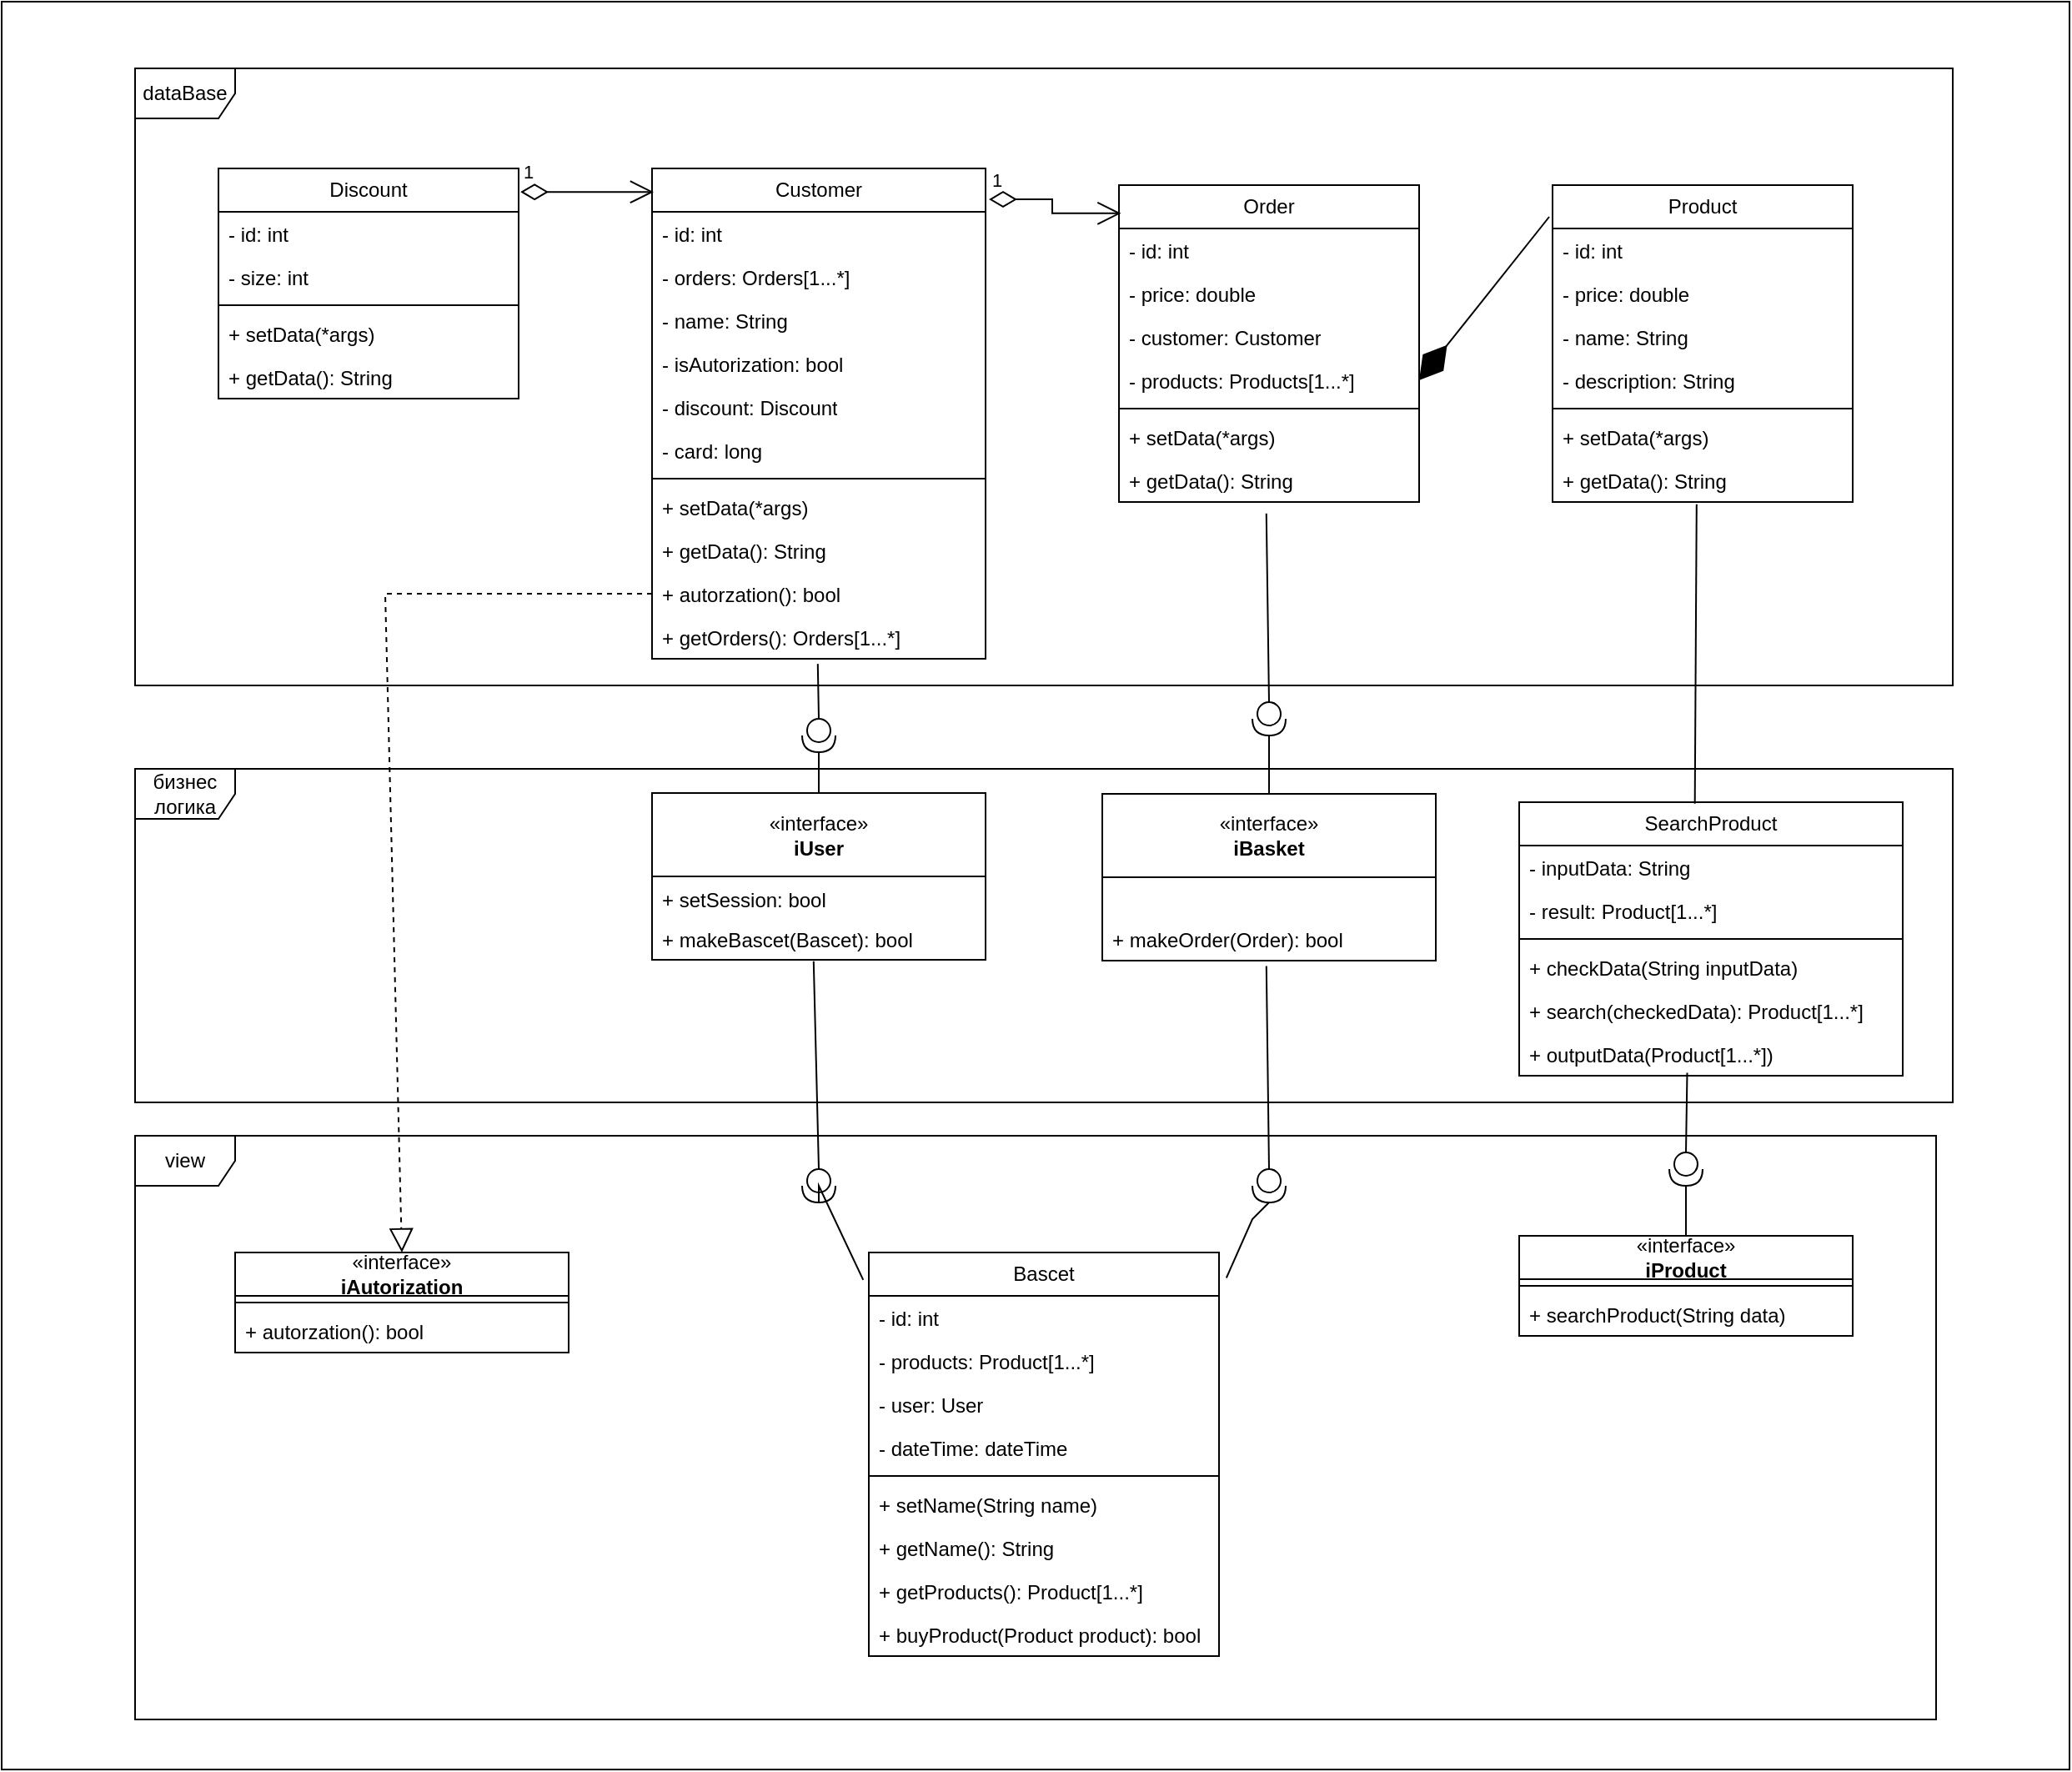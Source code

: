 <mxfile version="22.0.8" type="device">
  <diagram id="C5RBs43oDa-KdzZeNtuy" name="Page-1">
    <mxGraphModel dx="2202" dy="689" grid="1" gridSize="10" guides="1" tooltips="1" connect="1" arrows="1" fold="1" page="1" pageScale="1" pageWidth="827" pageHeight="1169" math="0" shadow="0">
      <root>
        <mxCell id="WIyWlLk6GJQsqaUBKTNV-0" />
        <mxCell id="WIyWlLk6GJQsqaUBKTNV-1" parent="WIyWlLk6GJQsqaUBKTNV-0" />
        <mxCell id="1k38f2_FNBm6MOaM84YK-169" value="" style="html=1;whiteSpace=wrap;" vertex="1" parent="WIyWlLk6GJQsqaUBKTNV-1">
          <mxGeometry x="-350" y="30" width="1240" height="1060" as="geometry" />
        </mxCell>
        <mxCell id="1k38f2_FNBm6MOaM84YK-0" value="Customer" style="swimlane;fontStyle=0;childLayout=stackLayout;horizontal=1;startSize=26;fillColor=none;horizontalStack=0;resizeParent=1;resizeParentMax=0;resizeLast=0;collapsible=1;marginBottom=0;whiteSpace=wrap;html=1;" vertex="1" parent="WIyWlLk6GJQsqaUBKTNV-1">
          <mxGeometry x="40" y="130" width="200" height="294" as="geometry">
            <mxRectangle x="40" y="160" width="70" height="30" as="alternateBounds" />
          </mxGeometry>
        </mxCell>
        <mxCell id="1k38f2_FNBm6MOaM84YK-1" value="- id: int" style="text;strokeColor=none;fillColor=none;align=left;verticalAlign=top;spacingLeft=4;spacingRight=4;overflow=hidden;rotatable=0;points=[[0,0.5],[1,0.5]];portConstraint=eastwest;whiteSpace=wrap;html=1;" vertex="1" parent="1k38f2_FNBm6MOaM84YK-0">
          <mxGeometry y="26" width="200" height="26" as="geometry" />
        </mxCell>
        <mxCell id="1k38f2_FNBm6MOaM84YK-2" value="- orders: Orders[1...*]" style="text;strokeColor=none;fillColor=none;align=left;verticalAlign=top;spacingLeft=4;spacingRight=4;overflow=hidden;rotatable=0;points=[[0,0.5],[1,0.5]];portConstraint=eastwest;whiteSpace=wrap;html=1;" vertex="1" parent="1k38f2_FNBm6MOaM84YK-0">
          <mxGeometry y="52" width="200" height="26" as="geometry" />
        </mxCell>
        <mxCell id="1k38f2_FNBm6MOaM84YK-5" value="- name: String" style="text;strokeColor=none;fillColor=none;align=left;verticalAlign=top;spacingLeft=4;spacingRight=4;overflow=hidden;rotatable=0;points=[[0,0.5],[1,0.5]];portConstraint=eastwest;whiteSpace=wrap;html=1;" vertex="1" parent="1k38f2_FNBm6MOaM84YK-0">
          <mxGeometry y="78" width="200" height="26" as="geometry" />
        </mxCell>
        <mxCell id="1k38f2_FNBm6MOaM84YK-98" value="- isAutorization: bool" style="text;strokeColor=none;fillColor=none;align=left;verticalAlign=top;spacingLeft=4;spacingRight=4;overflow=hidden;rotatable=0;points=[[0,0.5],[1,0.5]];portConstraint=eastwest;whiteSpace=wrap;html=1;" vertex="1" parent="1k38f2_FNBm6MOaM84YK-0">
          <mxGeometry y="104" width="200" height="26" as="geometry" />
        </mxCell>
        <mxCell id="1k38f2_FNBm6MOaM84YK-75" value="- discount: Discount" style="text;strokeColor=none;fillColor=none;align=left;verticalAlign=top;spacingLeft=4;spacingRight=4;overflow=hidden;rotatable=0;points=[[0,0.5],[1,0.5]];portConstraint=eastwest;whiteSpace=wrap;html=1;" vertex="1" parent="1k38f2_FNBm6MOaM84YK-0">
          <mxGeometry y="130" width="200" height="26" as="geometry" />
        </mxCell>
        <mxCell id="1k38f2_FNBm6MOaM84YK-32" value="- card: long" style="text;strokeColor=none;fillColor=none;align=left;verticalAlign=top;spacingLeft=4;spacingRight=4;overflow=hidden;rotatable=0;points=[[0,0.5],[1,0.5]];portConstraint=eastwest;whiteSpace=wrap;html=1;" vertex="1" parent="1k38f2_FNBm6MOaM84YK-0">
          <mxGeometry y="156" width="200" height="26" as="geometry" />
        </mxCell>
        <mxCell id="1k38f2_FNBm6MOaM84YK-4" value="" style="line;strokeWidth=1;fillColor=none;align=left;verticalAlign=middle;spacingTop=-1;spacingLeft=3;spacingRight=3;rotatable=0;labelPosition=right;points=[];portConstraint=eastwest;strokeColor=inherit;" vertex="1" parent="1k38f2_FNBm6MOaM84YK-0">
          <mxGeometry y="182" width="200" height="8" as="geometry" />
        </mxCell>
        <mxCell id="1k38f2_FNBm6MOaM84YK-76" value="+ setData(*args)" style="text;strokeColor=none;fillColor=none;align=left;verticalAlign=top;spacingLeft=4;spacingRight=4;overflow=hidden;rotatable=0;points=[[0,0.5],[1,0.5]];portConstraint=eastwest;whiteSpace=wrap;html=1;" vertex="1" parent="1k38f2_FNBm6MOaM84YK-0">
          <mxGeometry y="190" width="200" height="26" as="geometry" />
        </mxCell>
        <mxCell id="1k38f2_FNBm6MOaM84YK-77" value="+ getData(): String" style="text;strokeColor=none;fillColor=none;align=left;verticalAlign=top;spacingLeft=4;spacingRight=4;overflow=hidden;rotatable=0;points=[[0,0.5],[1,0.5]];portConstraint=eastwest;whiteSpace=wrap;html=1;" vertex="1" parent="1k38f2_FNBm6MOaM84YK-0">
          <mxGeometry y="216" width="200" height="26" as="geometry" />
        </mxCell>
        <mxCell id="1k38f2_FNBm6MOaM84YK-112" value="+ autorzation(): bool" style="text;strokeColor=none;fillColor=none;align=left;verticalAlign=top;spacingLeft=4;spacingRight=4;overflow=hidden;rotatable=0;points=[[0,0.5],[1,0.5]];portConstraint=eastwest;whiteSpace=wrap;html=1;" vertex="1" parent="1k38f2_FNBm6MOaM84YK-0">
          <mxGeometry y="242" width="200" height="26" as="geometry" />
        </mxCell>
        <mxCell id="1k38f2_FNBm6MOaM84YK-8" value="+ getOrders(): Orders[1...*]" style="text;strokeColor=none;fillColor=none;align=left;verticalAlign=top;spacingLeft=4;spacingRight=4;overflow=hidden;rotatable=0;points=[[0,0.5],[1,0.5]];portConstraint=eastwest;whiteSpace=wrap;html=1;" vertex="1" parent="1k38f2_FNBm6MOaM84YK-0">
          <mxGeometry y="268" width="200" height="26" as="geometry" />
        </mxCell>
        <mxCell id="1k38f2_FNBm6MOaM84YK-9" value="Product" style="swimlane;fontStyle=0;childLayout=stackLayout;horizontal=1;startSize=26;fillColor=none;horizontalStack=0;resizeParent=1;resizeParentMax=0;resizeLast=0;collapsible=1;marginBottom=0;whiteSpace=wrap;html=1;" vertex="1" parent="WIyWlLk6GJQsqaUBKTNV-1">
          <mxGeometry x="580" y="140" width="180" height="190" as="geometry">
            <mxRectangle x="40" y="160" width="70" height="30" as="alternateBounds" />
          </mxGeometry>
        </mxCell>
        <mxCell id="1k38f2_FNBm6MOaM84YK-10" value="- id: int" style="text;strokeColor=none;fillColor=none;align=left;verticalAlign=top;spacingLeft=4;spacingRight=4;overflow=hidden;rotatable=0;points=[[0,0.5],[1,0.5]];portConstraint=eastwest;whiteSpace=wrap;html=1;" vertex="1" parent="1k38f2_FNBm6MOaM84YK-9">
          <mxGeometry y="26" width="180" height="26" as="geometry" />
        </mxCell>
        <mxCell id="1k38f2_FNBm6MOaM84YK-11" value="- price: double" style="text;strokeColor=none;fillColor=none;align=left;verticalAlign=top;spacingLeft=4;spacingRight=4;overflow=hidden;rotatable=0;points=[[0,0.5],[1,0.5]];portConstraint=eastwest;whiteSpace=wrap;html=1;" vertex="1" parent="1k38f2_FNBm6MOaM84YK-9">
          <mxGeometry y="52" width="180" height="26" as="geometry" />
        </mxCell>
        <mxCell id="1k38f2_FNBm6MOaM84YK-12" value="- name: String" style="text;strokeColor=none;fillColor=none;align=left;verticalAlign=top;spacingLeft=4;spacingRight=4;overflow=hidden;rotatable=0;points=[[0,0.5],[1,0.5]];portConstraint=eastwest;whiteSpace=wrap;html=1;" vertex="1" parent="1k38f2_FNBm6MOaM84YK-9">
          <mxGeometry y="78" width="180" height="26" as="geometry" />
        </mxCell>
        <mxCell id="1k38f2_FNBm6MOaM84YK-18" value="- description: String" style="text;strokeColor=none;fillColor=none;align=left;verticalAlign=top;spacingLeft=4;spacingRight=4;overflow=hidden;rotatable=0;points=[[0,0.5],[1,0.5]];portConstraint=eastwest;whiteSpace=wrap;html=1;" vertex="1" parent="1k38f2_FNBm6MOaM84YK-9">
          <mxGeometry y="104" width="180" height="26" as="geometry" />
        </mxCell>
        <mxCell id="1k38f2_FNBm6MOaM84YK-13" value="" style="line;strokeWidth=1;fillColor=none;align=left;verticalAlign=middle;spacingTop=-1;spacingLeft=3;spacingRight=3;rotatable=0;labelPosition=right;points=[];portConstraint=eastwest;strokeColor=inherit;" vertex="1" parent="1k38f2_FNBm6MOaM84YK-9">
          <mxGeometry y="130" width="180" height="8" as="geometry" />
        </mxCell>
        <mxCell id="1k38f2_FNBm6MOaM84YK-14" value="+ setData(*args)" style="text;strokeColor=none;fillColor=none;align=left;verticalAlign=top;spacingLeft=4;spacingRight=4;overflow=hidden;rotatable=0;points=[[0,0.5],[1,0.5]];portConstraint=eastwest;whiteSpace=wrap;html=1;" vertex="1" parent="1k38f2_FNBm6MOaM84YK-9">
          <mxGeometry y="138" width="180" height="26" as="geometry" />
        </mxCell>
        <mxCell id="1k38f2_FNBm6MOaM84YK-15" value="+ getData(): String" style="text;strokeColor=none;fillColor=none;align=left;verticalAlign=top;spacingLeft=4;spacingRight=4;overflow=hidden;rotatable=0;points=[[0,0.5],[1,0.5]];portConstraint=eastwest;whiteSpace=wrap;html=1;" vertex="1" parent="1k38f2_FNBm6MOaM84YK-9">
          <mxGeometry y="164" width="180" height="26" as="geometry" />
        </mxCell>
        <mxCell id="1k38f2_FNBm6MOaM84YK-22" value="Bascet" style="swimlane;fontStyle=0;childLayout=stackLayout;horizontal=1;startSize=26;fillColor=none;horizontalStack=0;resizeParent=1;resizeParentMax=0;resizeLast=0;collapsible=1;marginBottom=0;whiteSpace=wrap;html=1;" vertex="1" parent="WIyWlLk6GJQsqaUBKTNV-1">
          <mxGeometry x="170" y="780" width="210" height="242" as="geometry">
            <mxRectangle x="40" y="160" width="70" height="30" as="alternateBounds" />
          </mxGeometry>
        </mxCell>
        <mxCell id="1k38f2_FNBm6MOaM84YK-23" value="- id: int" style="text;strokeColor=none;fillColor=none;align=left;verticalAlign=top;spacingLeft=4;spacingRight=4;overflow=hidden;rotatable=0;points=[[0,0.5],[1,0.5]];portConstraint=eastwest;whiteSpace=wrap;html=1;" vertex="1" parent="1k38f2_FNBm6MOaM84YK-22">
          <mxGeometry y="26" width="210" height="26" as="geometry" />
        </mxCell>
        <mxCell id="1k38f2_FNBm6MOaM84YK-24" value="- products: Product[1...*]" style="text;strokeColor=none;fillColor=none;align=left;verticalAlign=top;spacingLeft=4;spacingRight=4;overflow=hidden;rotatable=0;points=[[0,0.5],[1,0.5]];portConstraint=eastwest;whiteSpace=wrap;html=1;" vertex="1" parent="1k38f2_FNBm6MOaM84YK-22">
          <mxGeometry y="52" width="210" height="26" as="geometry" />
        </mxCell>
        <mxCell id="1k38f2_FNBm6MOaM84YK-31" value="- user: User" style="text;strokeColor=none;fillColor=none;align=left;verticalAlign=top;spacingLeft=4;spacingRight=4;overflow=hidden;rotatable=0;points=[[0,0.5],[1,0.5]];portConstraint=eastwest;whiteSpace=wrap;html=1;" vertex="1" parent="1k38f2_FNBm6MOaM84YK-22">
          <mxGeometry y="78" width="210" height="26" as="geometry" />
        </mxCell>
        <mxCell id="1k38f2_FNBm6MOaM84YK-25" value="- dateTime: dateTime" style="text;strokeColor=none;fillColor=none;align=left;verticalAlign=top;spacingLeft=4;spacingRight=4;overflow=hidden;rotatable=0;points=[[0,0.5],[1,0.5]];portConstraint=eastwest;whiteSpace=wrap;html=1;" vertex="1" parent="1k38f2_FNBm6MOaM84YK-22">
          <mxGeometry y="104" width="210" height="26" as="geometry" />
        </mxCell>
        <mxCell id="1k38f2_FNBm6MOaM84YK-26" value="" style="line;strokeWidth=1;fillColor=none;align=left;verticalAlign=middle;spacingTop=-1;spacingLeft=3;spacingRight=3;rotatable=0;labelPosition=right;points=[];portConstraint=eastwest;strokeColor=inherit;" vertex="1" parent="1k38f2_FNBm6MOaM84YK-22">
          <mxGeometry y="130" width="210" height="8" as="geometry" />
        </mxCell>
        <mxCell id="1k38f2_FNBm6MOaM84YK-27" value="+ setName(String name)" style="text;strokeColor=none;fillColor=none;align=left;verticalAlign=top;spacingLeft=4;spacingRight=4;overflow=hidden;rotatable=0;points=[[0,0.5],[1,0.5]];portConstraint=eastwest;whiteSpace=wrap;html=1;" vertex="1" parent="1k38f2_FNBm6MOaM84YK-22">
          <mxGeometry y="138" width="210" height="26" as="geometry" />
        </mxCell>
        <mxCell id="1k38f2_FNBm6MOaM84YK-28" value="+ getName(): String" style="text;strokeColor=none;fillColor=none;align=left;verticalAlign=top;spacingLeft=4;spacingRight=4;overflow=hidden;rotatable=0;points=[[0,0.5],[1,0.5]];portConstraint=eastwest;whiteSpace=wrap;html=1;" vertex="1" parent="1k38f2_FNBm6MOaM84YK-22">
          <mxGeometry y="164" width="210" height="26" as="geometry" />
        </mxCell>
        <mxCell id="1k38f2_FNBm6MOaM84YK-29" value="+ getProducts(): Product[1...*]" style="text;strokeColor=none;fillColor=none;align=left;verticalAlign=top;spacingLeft=4;spacingRight=4;overflow=hidden;rotatable=0;points=[[0,0.5],[1,0.5]];portConstraint=eastwest;whiteSpace=wrap;html=1;" vertex="1" parent="1k38f2_FNBm6MOaM84YK-22">
          <mxGeometry y="190" width="210" height="26" as="geometry" />
        </mxCell>
        <mxCell id="1k38f2_FNBm6MOaM84YK-30" value="+ buyProduct(Product product): bool" style="text;strokeColor=none;fillColor=none;align=left;verticalAlign=top;spacingLeft=4;spacingRight=4;overflow=hidden;rotatable=0;points=[[0,0.5],[1,0.5]];portConstraint=eastwest;whiteSpace=wrap;html=1;" vertex="1" parent="1k38f2_FNBm6MOaM84YK-22">
          <mxGeometry y="216" width="210" height="26" as="geometry" />
        </mxCell>
        <mxCell id="1k38f2_FNBm6MOaM84YK-43" value="" style="group" vertex="1" connectable="0" parent="WIyWlLk6GJQsqaUBKTNV-1">
          <mxGeometry x="40" y="504.5" width="300" height="100" as="geometry" />
        </mxCell>
        <mxCell id="1k38f2_FNBm6MOaM84YK-39" value="«interface»&lt;br&gt;&lt;b&gt;iUser&lt;/b&gt;" style="html=1;whiteSpace=wrap;" vertex="1" parent="1k38f2_FNBm6MOaM84YK-43">
          <mxGeometry width="200.0" height="50" as="geometry" />
        </mxCell>
        <mxCell id="1k38f2_FNBm6MOaM84YK-41" value="" style="html=1;whiteSpace=wrap;" vertex="1" parent="1k38f2_FNBm6MOaM84YK-43">
          <mxGeometry y="50" width="200.0" height="50" as="geometry" />
        </mxCell>
        <mxCell id="1k38f2_FNBm6MOaM84YK-42" value="+ setSession: bool" style="text;strokeColor=none;fillColor=none;align=left;verticalAlign=top;spacingLeft=4;spacingRight=4;overflow=hidden;rotatable=0;points=[[0,0.5],[1,0.5]];portConstraint=eastwest;whiteSpace=wrap;html=1;" vertex="1" parent="1k38f2_FNBm6MOaM84YK-43">
          <mxGeometry y="50" width="200.0" height="26" as="geometry" />
        </mxCell>
        <mxCell id="1k38f2_FNBm6MOaM84YK-6" value="+ makeBascet(Bascet): bool" style="text;strokeColor=none;fillColor=none;align=left;verticalAlign=top;spacingLeft=4;spacingRight=4;overflow=hidden;rotatable=0;points=[[0,0.5],[1,0.5]];portConstraint=eastwest;whiteSpace=wrap;html=1;" vertex="1" parent="1k38f2_FNBm6MOaM84YK-43">
          <mxGeometry y="74" width="300" height="26" as="geometry" />
        </mxCell>
        <mxCell id="1k38f2_FNBm6MOaM84YK-61" value="" style="shape=providedRequiredInterface;html=1;verticalLabelPosition=bottom;sketch=0;rotation=90;" vertex="1" parent="WIyWlLk6GJQsqaUBKTNV-1">
          <mxGeometry x="130" y="460" width="20" height="20" as="geometry" />
        </mxCell>
        <mxCell id="1k38f2_FNBm6MOaM84YK-63" value="Order" style="swimlane;fontStyle=0;childLayout=stackLayout;horizontal=1;startSize=26;fillColor=none;horizontalStack=0;resizeParent=1;resizeParentMax=0;resizeLast=0;collapsible=1;marginBottom=0;whiteSpace=wrap;html=1;" vertex="1" parent="WIyWlLk6GJQsqaUBKTNV-1">
          <mxGeometry x="320" y="140" width="180" height="190" as="geometry">
            <mxRectangle x="40" y="160" width="70" height="30" as="alternateBounds" />
          </mxGeometry>
        </mxCell>
        <mxCell id="1k38f2_FNBm6MOaM84YK-64" value="- id: int" style="text;strokeColor=none;fillColor=none;align=left;verticalAlign=top;spacingLeft=4;spacingRight=4;overflow=hidden;rotatable=0;points=[[0,0.5],[1,0.5]];portConstraint=eastwest;whiteSpace=wrap;html=1;" vertex="1" parent="1k38f2_FNBm6MOaM84YK-63">
          <mxGeometry y="26" width="180" height="26" as="geometry" />
        </mxCell>
        <mxCell id="1k38f2_FNBm6MOaM84YK-65" value="- price: double" style="text;strokeColor=none;fillColor=none;align=left;verticalAlign=top;spacingLeft=4;spacingRight=4;overflow=hidden;rotatable=0;points=[[0,0.5],[1,0.5]];portConstraint=eastwest;whiteSpace=wrap;html=1;" vertex="1" parent="1k38f2_FNBm6MOaM84YK-63">
          <mxGeometry y="52" width="180" height="26" as="geometry" />
        </mxCell>
        <mxCell id="1k38f2_FNBm6MOaM84YK-66" value="- customer: Customer" style="text;strokeColor=none;fillColor=none;align=left;verticalAlign=top;spacingLeft=4;spacingRight=4;overflow=hidden;rotatable=0;points=[[0,0.5],[1,0.5]];portConstraint=eastwest;whiteSpace=wrap;html=1;" vertex="1" parent="1k38f2_FNBm6MOaM84YK-63">
          <mxGeometry y="78" width="180" height="26" as="geometry" />
        </mxCell>
        <mxCell id="1k38f2_FNBm6MOaM84YK-67" value="- products: Products[1...*]" style="text;strokeColor=none;fillColor=none;align=left;verticalAlign=top;spacingLeft=4;spacingRight=4;overflow=hidden;rotatable=0;points=[[0,0.5],[1,0.5]];portConstraint=eastwest;whiteSpace=wrap;html=1;" vertex="1" parent="1k38f2_FNBm6MOaM84YK-63">
          <mxGeometry y="104" width="180" height="26" as="geometry" />
        </mxCell>
        <mxCell id="1k38f2_FNBm6MOaM84YK-68" value="" style="line;strokeWidth=1;fillColor=none;align=left;verticalAlign=middle;spacingTop=-1;spacingLeft=3;spacingRight=3;rotatable=0;labelPosition=right;points=[];portConstraint=eastwest;strokeColor=inherit;" vertex="1" parent="1k38f2_FNBm6MOaM84YK-63">
          <mxGeometry y="130" width="180" height="8" as="geometry" />
        </mxCell>
        <mxCell id="1k38f2_FNBm6MOaM84YK-82" value="+ setData(*args)" style="text;strokeColor=none;fillColor=none;align=left;verticalAlign=top;spacingLeft=4;spacingRight=4;overflow=hidden;rotatable=0;points=[[0,0.5],[1,0.5]];portConstraint=eastwest;whiteSpace=wrap;html=1;" vertex="1" parent="1k38f2_FNBm6MOaM84YK-63">
          <mxGeometry y="138" width="180" height="26" as="geometry" />
        </mxCell>
        <mxCell id="1k38f2_FNBm6MOaM84YK-83" value="+ getData(): String" style="text;strokeColor=none;fillColor=none;align=left;verticalAlign=top;spacingLeft=4;spacingRight=4;overflow=hidden;rotatable=0;points=[[0,0.5],[1,0.5]];portConstraint=eastwest;whiteSpace=wrap;html=1;" vertex="1" parent="1k38f2_FNBm6MOaM84YK-63">
          <mxGeometry y="164" width="180" height="26" as="geometry" />
        </mxCell>
        <mxCell id="1k38f2_FNBm6MOaM84YK-78" value="" style="shape=providedRequiredInterface;html=1;verticalLabelPosition=bottom;sketch=0;rotation=90;" vertex="1" parent="WIyWlLk6GJQsqaUBKTNV-1">
          <mxGeometry x="130" y="730" width="20" height="20" as="geometry" />
        </mxCell>
        <mxCell id="1k38f2_FNBm6MOaM84YK-81" value="" style="endArrow=none;html=1;rounded=0;entryX=1;entryY=0.5;entryDx=0;entryDy=0;entryPerimeter=0;exitX=0.5;exitY=0;exitDx=0;exitDy=0;" edge="1" parent="WIyWlLk6GJQsqaUBKTNV-1" source="1k38f2_FNBm6MOaM84YK-39" target="1k38f2_FNBm6MOaM84YK-61">
          <mxGeometry width="50" height="50" relative="1" as="geometry">
            <mxPoint x="139.5" y="459" as="sourcePoint" />
            <mxPoint x="139.5" y="410" as="targetPoint" />
          </mxGeometry>
        </mxCell>
        <mxCell id="1k38f2_FNBm6MOaM84YK-85" value="" style="endArrow=diamondThin;endFill=1;endSize=24;html=1;rounded=0;entryX=1;entryY=0.5;entryDx=0;entryDy=0;exitX=-0.011;exitY=0.1;exitDx=0;exitDy=0;exitPerimeter=0;" edge="1" parent="WIyWlLk6GJQsqaUBKTNV-1" source="1k38f2_FNBm6MOaM84YK-9" target="1k38f2_FNBm6MOaM84YK-67">
          <mxGeometry width="160" relative="1" as="geometry">
            <mxPoint x="330" y="330" as="sourcePoint" />
            <mxPoint x="490" y="330" as="targetPoint" />
          </mxGeometry>
        </mxCell>
        <mxCell id="1k38f2_FNBm6MOaM84YK-86" value="Discount" style="swimlane;fontStyle=0;childLayout=stackLayout;horizontal=1;startSize=26;fillColor=none;horizontalStack=0;resizeParent=1;resizeParentMax=0;resizeLast=0;collapsible=1;marginBottom=0;whiteSpace=wrap;html=1;" vertex="1" parent="WIyWlLk6GJQsqaUBKTNV-1">
          <mxGeometry x="-220" y="130" width="180" height="138" as="geometry">
            <mxRectangle x="40" y="160" width="70" height="30" as="alternateBounds" />
          </mxGeometry>
        </mxCell>
        <mxCell id="1k38f2_FNBm6MOaM84YK-87" value="- id: int" style="text;strokeColor=none;fillColor=none;align=left;verticalAlign=top;spacingLeft=4;spacingRight=4;overflow=hidden;rotatable=0;points=[[0,0.5],[1,0.5]];portConstraint=eastwest;whiteSpace=wrap;html=1;" vertex="1" parent="1k38f2_FNBm6MOaM84YK-86">
          <mxGeometry y="26" width="180" height="26" as="geometry" />
        </mxCell>
        <mxCell id="1k38f2_FNBm6MOaM84YK-88" value="- size: int" style="text;strokeColor=none;fillColor=none;align=left;verticalAlign=top;spacingLeft=4;spacingRight=4;overflow=hidden;rotatable=0;points=[[0,0.5],[1,0.5]];portConstraint=eastwest;whiteSpace=wrap;html=1;" vertex="1" parent="1k38f2_FNBm6MOaM84YK-86">
          <mxGeometry y="52" width="180" height="26" as="geometry" />
        </mxCell>
        <mxCell id="1k38f2_FNBm6MOaM84YK-91" value="" style="line;strokeWidth=1;fillColor=none;align=left;verticalAlign=middle;spacingTop=-1;spacingLeft=3;spacingRight=3;rotatable=0;labelPosition=right;points=[];portConstraint=eastwest;strokeColor=inherit;" vertex="1" parent="1k38f2_FNBm6MOaM84YK-86">
          <mxGeometry y="78" width="180" height="8" as="geometry" />
        </mxCell>
        <mxCell id="1k38f2_FNBm6MOaM84YK-92" value="+ setData(*args)" style="text;strokeColor=none;fillColor=none;align=left;verticalAlign=top;spacingLeft=4;spacingRight=4;overflow=hidden;rotatable=0;points=[[0,0.5],[1,0.5]];portConstraint=eastwest;whiteSpace=wrap;html=1;" vertex="1" parent="1k38f2_FNBm6MOaM84YK-86">
          <mxGeometry y="86" width="180" height="26" as="geometry" />
        </mxCell>
        <mxCell id="1k38f2_FNBm6MOaM84YK-93" value="+ getData(): String" style="text;strokeColor=none;fillColor=none;align=left;verticalAlign=top;spacingLeft=4;spacingRight=4;overflow=hidden;rotatable=0;points=[[0,0.5],[1,0.5]];portConstraint=eastwest;whiteSpace=wrap;html=1;" vertex="1" parent="1k38f2_FNBm6MOaM84YK-86">
          <mxGeometry y="112" width="180" height="26" as="geometry" />
        </mxCell>
        <mxCell id="1k38f2_FNBm6MOaM84YK-95" value="1" style="endArrow=open;html=1;endSize=12;startArrow=diamondThin;startSize=14;startFill=0;edgeStyle=orthogonalEdgeStyle;align=left;verticalAlign=bottom;rounded=0;exitX=1.01;exitY=0.063;exitDx=0;exitDy=0;exitPerimeter=0;entryX=0.007;entryY=0.089;entryDx=0;entryDy=0;entryPerimeter=0;" edge="1" parent="WIyWlLk6GJQsqaUBKTNV-1" source="1k38f2_FNBm6MOaM84YK-0" target="1k38f2_FNBm6MOaM84YK-63">
          <mxGeometry x="-1" y="3" relative="1" as="geometry">
            <mxPoint x="190" y="320" as="sourcePoint" />
            <mxPoint x="350" y="320" as="targetPoint" />
          </mxGeometry>
        </mxCell>
        <mxCell id="1k38f2_FNBm6MOaM84YK-96" value="1" style="endArrow=open;html=1;endSize=12;startArrow=diamondThin;startSize=14;startFill=0;edgeStyle=orthogonalEdgeStyle;align=left;verticalAlign=bottom;rounded=0;exitX=1.006;exitY=0.102;exitDx=0;exitDy=0;exitPerimeter=0;entryX=0.005;entryY=0.048;entryDx=0;entryDy=0;entryPerimeter=0;" edge="1" parent="WIyWlLk6GJQsqaUBKTNV-1" source="1k38f2_FNBm6MOaM84YK-86" target="1k38f2_FNBm6MOaM84YK-0">
          <mxGeometry x="-1" y="3" relative="1" as="geometry">
            <mxPoint x="190" y="320" as="sourcePoint" />
            <mxPoint x="20" y="144" as="targetPoint" />
            <Array as="points">
              <mxPoint x="-10" y="144" />
              <mxPoint x="-10" y="144" />
            </Array>
          </mxGeometry>
        </mxCell>
        <mxCell id="1k38f2_FNBm6MOaM84YK-97" value="" style="endArrow=none;html=1;rounded=0;entryX=0.497;entryY=1.118;entryDx=0;entryDy=0;entryPerimeter=0;exitX=0;exitY=0.5;exitDx=0;exitDy=0;exitPerimeter=0;" edge="1" parent="WIyWlLk6GJQsqaUBKTNV-1" source="1k38f2_FNBm6MOaM84YK-61" target="1k38f2_FNBm6MOaM84YK-8">
          <mxGeometry width="50" height="50" relative="1" as="geometry">
            <mxPoint x="90" y="430" as="sourcePoint" />
            <mxPoint x="140" y="380" as="targetPoint" />
          </mxGeometry>
        </mxCell>
        <mxCell id="1k38f2_FNBm6MOaM84YK-99" value="«interface»&lt;br style=&quot;border-color: var(--border-color);&quot;&gt;&lt;b style=&quot;border-color: var(--border-color);&quot;&gt;iAutorization&lt;/b&gt;" style="swimlane;fontStyle=0;childLayout=stackLayout;horizontal=1;startSize=26;fillColor=none;horizontalStack=0;resizeParent=1;resizeParentMax=0;resizeLast=0;collapsible=1;marginBottom=0;whiteSpace=wrap;html=1;" vertex="1" parent="WIyWlLk6GJQsqaUBKTNV-1">
          <mxGeometry x="-210" y="780" width="200" height="60" as="geometry">
            <mxRectangle x="40" y="160" width="70" height="30" as="alternateBounds" />
          </mxGeometry>
        </mxCell>
        <mxCell id="1k38f2_FNBm6MOaM84YK-106" value="" style="line;strokeWidth=1;fillColor=none;align=left;verticalAlign=middle;spacingTop=-1;spacingLeft=3;spacingRight=3;rotatable=0;labelPosition=right;points=[];portConstraint=eastwest;strokeColor=inherit;" vertex="1" parent="1k38f2_FNBm6MOaM84YK-99">
          <mxGeometry y="26" width="200" height="8" as="geometry" />
        </mxCell>
        <mxCell id="1k38f2_FNBm6MOaM84YK-108" value="+ autorzation(): bool" style="text;strokeColor=none;fillColor=none;align=left;verticalAlign=top;spacingLeft=4;spacingRight=4;overflow=hidden;rotatable=0;points=[[0,0.5],[1,0.5]];portConstraint=eastwest;whiteSpace=wrap;html=1;" vertex="1" parent="1k38f2_FNBm6MOaM84YK-99">
          <mxGeometry y="34" width="200" height="26" as="geometry" />
        </mxCell>
        <mxCell id="1k38f2_FNBm6MOaM84YK-111" value="" style="endArrow=block;dashed=1;endFill=0;endSize=12;html=1;rounded=0;entryX=0.5;entryY=0;entryDx=0;entryDy=0;exitX=0;exitY=0.5;exitDx=0;exitDy=0;" edge="1" parent="WIyWlLk6GJQsqaUBKTNV-1" source="1k38f2_FNBm6MOaM84YK-112" target="1k38f2_FNBm6MOaM84YK-99">
          <mxGeometry width="160" relative="1" as="geometry">
            <mxPoint x="46" y="299.253" as="sourcePoint" />
            <mxPoint x="-110" y="460" as="targetPoint" />
            <Array as="points">
              <mxPoint x="-120" y="385" />
            </Array>
          </mxGeometry>
        </mxCell>
        <mxCell id="1k38f2_FNBm6MOaM84YK-113" value="" style="endArrow=none;html=1;rounded=0;exitX=0;exitY=0.5;exitDx=0;exitDy=0;exitPerimeter=0;entryX=0.323;entryY=1.034;entryDx=0;entryDy=0;entryPerimeter=0;" edge="1" parent="WIyWlLk6GJQsqaUBKTNV-1" source="1k38f2_FNBm6MOaM84YK-78" target="1k38f2_FNBm6MOaM84YK-6">
          <mxGeometry width="50" height="50" relative="1" as="geometry">
            <mxPoint x="138.62" y="754.274" as="sourcePoint" />
            <mxPoint x="110" y="620" as="targetPoint" />
          </mxGeometry>
        </mxCell>
        <mxCell id="1k38f2_FNBm6MOaM84YK-116" value="" style="group" vertex="1" connectable="0" parent="WIyWlLk6GJQsqaUBKTNV-1">
          <mxGeometry x="310" y="505" width="300" height="100" as="geometry" />
        </mxCell>
        <mxCell id="1k38f2_FNBm6MOaM84YK-118" value="" style="html=1;whiteSpace=wrap;" vertex="1" parent="1k38f2_FNBm6MOaM84YK-116">
          <mxGeometry y="50" width="200.0" height="50" as="geometry" />
        </mxCell>
        <mxCell id="1k38f2_FNBm6MOaM84YK-120" value="+ makeOrder(Order): bool" style="text;strokeColor=none;fillColor=none;align=left;verticalAlign=top;spacingLeft=4;spacingRight=4;overflow=hidden;rotatable=0;points=[[0,0.5],[1,0.5]];portConstraint=eastwest;whiteSpace=wrap;html=1;" vertex="1" parent="1k38f2_FNBm6MOaM84YK-116">
          <mxGeometry y="74" width="300" height="26" as="geometry" />
        </mxCell>
        <mxCell id="1k38f2_FNBm6MOaM84YK-117" value="«interface»&lt;br&gt;&lt;b&gt;iBasket&lt;/b&gt;" style="html=1;whiteSpace=wrap;" vertex="1" parent="1k38f2_FNBm6MOaM84YK-116">
          <mxGeometry width="200.0" height="50" as="geometry" />
        </mxCell>
        <mxCell id="1k38f2_FNBm6MOaM84YK-124" value="" style="shape=providedRequiredInterface;html=1;verticalLabelPosition=bottom;sketch=0;rotation=90;" vertex="1" parent="WIyWlLk6GJQsqaUBKTNV-1">
          <mxGeometry x="400" y="730" width="20" height="20" as="geometry" />
        </mxCell>
        <mxCell id="1k38f2_FNBm6MOaM84YK-126" value="" style="endArrow=none;html=1;rounded=0;entryX=1;entryY=0.5;entryDx=0;entryDy=0;entryPerimeter=0;exitX=1.021;exitY=0.063;exitDx=0;exitDy=0;exitPerimeter=0;" edge="1" parent="WIyWlLk6GJQsqaUBKTNV-1" source="1k38f2_FNBm6MOaM84YK-22" target="1k38f2_FNBm6MOaM84YK-124">
          <mxGeometry width="50" height="50" relative="1" as="geometry">
            <mxPoint x="250" y="710" as="sourcePoint" />
            <mxPoint x="300" y="660" as="targetPoint" />
            <Array as="points">
              <mxPoint x="400" y="760" />
            </Array>
          </mxGeometry>
        </mxCell>
        <mxCell id="1k38f2_FNBm6MOaM84YK-128" value="" style="endArrow=none;html=1;rounded=0;exitX=0;exitY=0.5;exitDx=0;exitDy=0;exitPerimeter=0;entryX=0.328;entryY=1.123;entryDx=0;entryDy=0;entryPerimeter=0;" edge="1" parent="WIyWlLk6GJQsqaUBKTNV-1" source="1k38f2_FNBm6MOaM84YK-124" target="1k38f2_FNBm6MOaM84YK-120">
          <mxGeometry width="50" height="50" relative="1" as="geometry">
            <mxPoint x="330" y="614.5" as="sourcePoint" />
            <mxPoint x="380" y="564.5" as="targetPoint" />
          </mxGeometry>
        </mxCell>
        <mxCell id="1k38f2_FNBm6MOaM84YK-129" value="" style="endArrow=none;html=1;rounded=0;exitX=0.5;exitY=0;exitDx=0;exitDy=0;entryX=1;entryY=0.5;entryDx=0;entryDy=0;entryPerimeter=0;" edge="1" parent="WIyWlLk6GJQsqaUBKTNV-1" source="1k38f2_FNBm6MOaM84YK-117" target="1k38f2_FNBm6MOaM84YK-130">
          <mxGeometry width="50" height="50" relative="1" as="geometry">
            <mxPoint x="380" y="500" as="sourcePoint" />
            <mxPoint x="460" y="480" as="targetPoint" />
          </mxGeometry>
        </mxCell>
        <mxCell id="1k38f2_FNBm6MOaM84YK-130" value="" style="shape=providedRequiredInterface;html=1;verticalLabelPosition=bottom;sketch=0;rotation=90;" vertex="1" parent="WIyWlLk6GJQsqaUBKTNV-1">
          <mxGeometry x="400" y="450" width="20" height="20" as="geometry" />
        </mxCell>
        <mxCell id="1k38f2_FNBm6MOaM84YK-131" value="" style="endArrow=none;html=1;rounded=0;exitX=0;exitY=0.5;exitDx=0;exitDy=0;exitPerimeter=0;entryX=0.491;entryY=1.264;entryDx=0;entryDy=0;entryPerimeter=0;" edge="1" parent="WIyWlLk6GJQsqaUBKTNV-1" source="1k38f2_FNBm6MOaM84YK-130" target="1k38f2_FNBm6MOaM84YK-83">
          <mxGeometry width="50" height="50" relative="1" as="geometry">
            <mxPoint x="320" y="410" as="sourcePoint" />
            <mxPoint x="380" y="330" as="targetPoint" />
          </mxGeometry>
        </mxCell>
        <mxCell id="1k38f2_FNBm6MOaM84YK-132" value="dataBase" style="shape=umlFrame;whiteSpace=wrap;html=1;pointerEvents=0;" vertex="1" parent="WIyWlLk6GJQsqaUBKTNV-1">
          <mxGeometry x="-270" y="70" width="1090" height="370" as="geometry" />
        </mxCell>
        <mxCell id="1k38f2_FNBm6MOaM84YK-139" value="" style="endArrow=none;html=1;rounded=0;entryX=1;entryY=0.5;entryDx=0;entryDy=0;entryPerimeter=0;exitX=-0.016;exitY=0.068;exitDx=0;exitDy=0;exitPerimeter=0;" edge="1" parent="WIyWlLk6GJQsqaUBKTNV-1" source="1k38f2_FNBm6MOaM84YK-22" target="1k38f2_FNBm6MOaM84YK-78">
          <mxGeometry width="50" height="50" relative="1" as="geometry">
            <mxPoint x="280" y="860" as="sourcePoint" />
            <mxPoint x="330" y="810" as="targetPoint" />
            <Array as="points">
              <mxPoint x="140" y="740" />
            </Array>
          </mxGeometry>
        </mxCell>
        <mxCell id="1k38f2_FNBm6MOaM84YK-153" value="бизнес логика" style="shape=umlFrame;whiteSpace=wrap;html=1;pointerEvents=0;" vertex="1" parent="WIyWlLk6GJQsqaUBKTNV-1">
          <mxGeometry x="-270" y="490" width="1090" height="200" as="geometry" />
        </mxCell>
        <mxCell id="1k38f2_FNBm6MOaM84YK-154" value="«interface»&lt;br style=&quot;border-color: var(--border-color);&quot;&gt;&lt;b style=&quot;border-color: var(--border-color);&quot;&gt;iProduct&lt;/b&gt;" style="swimlane;fontStyle=0;childLayout=stackLayout;horizontal=1;startSize=26;fillColor=none;horizontalStack=0;resizeParent=1;resizeParentMax=0;resizeLast=0;collapsible=1;marginBottom=0;whiteSpace=wrap;html=1;" vertex="1" parent="WIyWlLk6GJQsqaUBKTNV-1">
          <mxGeometry x="560" y="770" width="200" height="60" as="geometry">
            <mxRectangle x="40" y="160" width="70" height="30" as="alternateBounds" />
          </mxGeometry>
        </mxCell>
        <mxCell id="1k38f2_FNBm6MOaM84YK-155" value="" style="line;strokeWidth=1;fillColor=none;align=left;verticalAlign=middle;spacingTop=-1;spacingLeft=3;spacingRight=3;rotatable=0;labelPosition=right;points=[];portConstraint=eastwest;strokeColor=inherit;" vertex="1" parent="1k38f2_FNBm6MOaM84YK-154">
          <mxGeometry y="26" width="200" height="8" as="geometry" />
        </mxCell>
        <mxCell id="1k38f2_FNBm6MOaM84YK-156" value="+ searchProduct(String data)" style="text;strokeColor=none;fillColor=none;align=left;verticalAlign=top;spacingLeft=4;spacingRight=4;overflow=hidden;rotatable=0;points=[[0,0.5],[1,0.5]];portConstraint=eastwest;whiteSpace=wrap;html=1;" vertex="1" parent="1k38f2_FNBm6MOaM84YK-154">
          <mxGeometry y="34" width="200" height="26" as="geometry" />
        </mxCell>
        <mxCell id="1k38f2_FNBm6MOaM84YK-157" value="SearchProduct" style="swimlane;fontStyle=0;childLayout=stackLayout;horizontal=1;startSize=26;fillColor=none;horizontalStack=0;resizeParent=1;resizeParentMax=0;resizeLast=0;collapsible=1;marginBottom=0;whiteSpace=wrap;html=1;" vertex="1" parent="WIyWlLk6GJQsqaUBKTNV-1">
          <mxGeometry x="560" y="510" width="230" height="164" as="geometry" />
        </mxCell>
        <mxCell id="1k38f2_FNBm6MOaM84YK-158" value="- inputData: String" style="text;strokeColor=none;fillColor=none;align=left;verticalAlign=top;spacingLeft=4;spacingRight=4;overflow=hidden;rotatable=0;points=[[0,0.5],[1,0.5]];portConstraint=eastwest;whiteSpace=wrap;html=1;" vertex="1" parent="1k38f2_FNBm6MOaM84YK-157">
          <mxGeometry y="26" width="230" height="26" as="geometry" />
        </mxCell>
        <mxCell id="1k38f2_FNBm6MOaM84YK-159" value="- result: Product[1...*]" style="text;strokeColor=none;fillColor=none;align=left;verticalAlign=top;spacingLeft=4;spacingRight=4;overflow=hidden;rotatable=0;points=[[0,0.5],[1,0.5]];portConstraint=eastwest;whiteSpace=wrap;html=1;" vertex="1" parent="1k38f2_FNBm6MOaM84YK-157">
          <mxGeometry y="52" width="230" height="26" as="geometry" />
        </mxCell>
        <mxCell id="1k38f2_FNBm6MOaM84YK-161" value="" style="line;strokeWidth=1;fillColor=none;align=left;verticalAlign=middle;spacingTop=-1;spacingLeft=3;spacingRight=3;rotatable=0;labelPosition=right;points=[];portConstraint=eastwest;strokeColor=inherit;" vertex="1" parent="1k38f2_FNBm6MOaM84YK-157">
          <mxGeometry y="78" width="230" height="8" as="geometry" />
        </mxCell>
        <mxCell id="1k38f2_FNBm6MOaM84YK-160" value="+ checkData(String inputData)" style="text;strokeColor=none;fillColor=none;align=left;verticalAlign=top;spacingLeft=4;spacingRight=4;overflow=hidden;rotatable=0;points=[[0,0.5],[1,0.5]];portConstraint=eastwest;whiteSpace=wrap;html=1;" vertex="1" parent="1k38f2_FNBm6MOaM84YK-157">
          <mxGeometry y="86" width="230" height="26" as="geometry" />
        </mxCell>
        <mxCell id="1k38f2_FNBm6MOaM84YK-163" value="+ search(checkedData): Product[1...*]" style="text;strokeColor=none;fillColor=none;align=left;verticalAlign=top;spacingLeft=4;spacingRight=4;overflow=hidden;rotatable=0;points=[[0,0.5],[1,0.5]];portConstraint=eastwest;whiteSpace=wrap;html=1;" vertex="1" parent="1k38f2_FNBm6MOaM84YK-157">
          <mxGeometry y="112" width="230" height="26" as="geometry" />
        </mxCell>
        <mxCell id="1k38f2_FNBm6MOaM84YK-162" value="+ outputData(Product[1...*])" style="text;strokeColor=none;fillColor=none;align=left;verticalAlign=top;spacingLeft=4;spacingRight=4;overflow=hidden;rotatable=0;points=[[0,0.5],[1,0.5]];portConstraint=eastwest;whiteSpace=wrap;html=1;" vertex="1" parent="1k38f2_FNBm6MOaM84YK-157">
          <mxGeometry y="138" width="230" height="26" as="geometry" />
        </mxCell>
        <mxCell id="1k38f2_FNBm6MOaM84YK-164" value="" style="shape=providedRequiredInterface;html=1;verticalLabelPosition=bottom;sketch=0;rotation=90;" vertex="1" parent="WIyWlLk6GJQsqaUBKTNV-1">
          <mxGeometry x="650" y="720" width="20" height="20" as="geometry" />
        </mxCell>
        <mxCell id="1k38f2_FNBm6MOaM84YK-165" value="" style="endArrow=none;html=1;rounded=0;entryX=0.438;entryY=0.933;entryDx=0;entryDy=0;entryPerimeter=0;exitX=0;exitY=0.5;exitDx=0;exitDy=0;exitPerimeter=0;" edge="1" parent="WIyWlLk6GJQsqaUBKTNV-1" source="1k38f2_FNBm6MOaM84YK-164" target="1k38f2_FNBm6MOaM84YK-162">
          <mxGeometry width="50" height="50" relative="1" as="geometry">
            <mxPoint x="360" y="630" as="sourcePoint" />
            <mxPoint x="410" y="580" as="targetPoint" />
          </mxGeometry>
        </mxCell>
        <mxCell id="1k38f2_FNBm6MOaM84YK-166" value="" style="endArrow=none;html=1;rounded=0;entryX=1;entryY=0.5;entryDx=0;entryDy=0;entryPerimeter=0;" edge="1" parent="WIyWlLk6GJQsqaUBKTNV-1" source="1k38f2_FNBm6MOaM84YK-154" target="1k38f2_FNBm6MOaM84YK-164">
          <mxGeometry width="50" height="50" relative="1" as="geometry">
            <mxPoint x="600" y="768" as="sourcePoint" />
            <mxPoint x="601" y="720" as="targetPoint" />
          </mxGeometry>
        </mxCell>
        <mxCell id="1k38f2_FNBm6MOaM84YK-167" value="" style="endArrow=none;html=1;rounded=0;entryX=0.48;entryY=1.052;entryDx=0;entryDy=0;entryPerimeter=0;exitX=0.458;exitY=0.005;exitDx=0;exitDy=0;exitPerimeter=0;" edge="1" parent="WIyWlLk6GJQsqaUBKTNV-1" source="1k38f2_FNBm6MOaM84YK-157" target="1k38f2_FNBm6MOaM84YK-15">
          <mxGeometry width="50" height="50" relative="1" as="geometry">
            <mxPoint x="360" y="400" as="sourcePoint" />
            <mxPoint x="410" y="350" as="targetPoint" />
          </mxGeometry>
        </mxCell>
        <mxCell id="1k38f2_FNBm6MOaM84YK-168" value="view" style="shape=umlFrame;whiteSpace=wrap;html=1;pointerEvents=0;" vertex="1" parent="WIyWlLk6GJQsqaUBKTNV-1">
          <mxGeometry x="-270" y="710" width="1080" height="350" as="geometry" />
        </mxCell>
      </root>
    </mxGraphModel>
  </diagram>
</mxfile>

